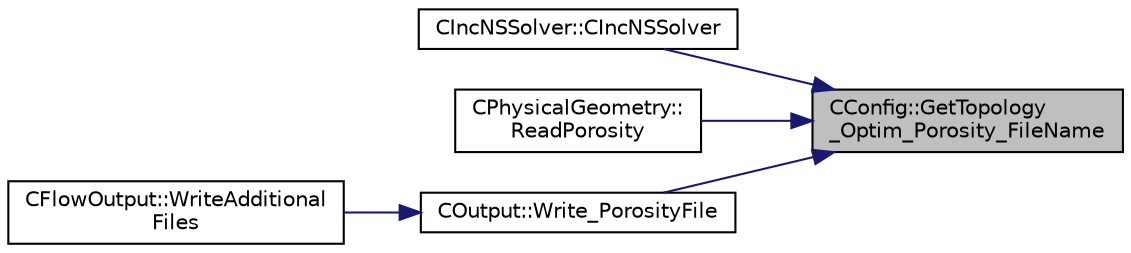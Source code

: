 digraph "CConfig::GetTopology_Optim_Porosity_FileName"
{
 // LATEX_PDF_SIZE
  edge [fontname="Helvetica",fontsize="10",labelfontname="Helvetica",labelfontsize="10"];
  node [fontname="Helvetica",fontsize="10",shape=record];
  rankdir="RL";
  Node1 [label="CConfig::GetTopology\l_Optim_Porosity_FileName",height=0.2,width=0.4,color="black", fillcolor="grey75", style="filled", fontcolor="black",tooltip="Get name of output file for topology optimization derivatives."];
  Node1 -> Node2 [dir="back",color="midnightblue",fontsize="10",style="solid",fontname="Helvetica"];
  Node2 [label="CIncNSSolver::CIncNSSolver",height=0.2,width=0.4,color="black", fillcolor="white", style="filled",URL="$classCIncNSSolver.html#a82152ac7e91fb1c5c073d98a1f08e2aa",tooltip="Constructor of the class."];
  Node1 -> Node3 [dir="back",color="midnightblue",fontsize="10",style="solid",fontname="Helvetica"];
  Node3 [label="CPhysicalGeometry::\lReadPorosity",height=0.2,width=0.4,color="black", fillcolor="white", style="filled",URL="$classCPhysicalGeometry.html#acb928dc06c6b12b3d55100bc80873e79",tooltip="A virtual member."];
  Node1 -> Node4 [dir="back",color="midnightblue",fontsize="10",style="solid",fontname="Helvetica"];
  Node4 [label="COutput::Write_PorosityFile",height=0.2,width=0.4,color="black", fillcolor="white", style="filled",URL="$classCOutput.html#a8f1e4736ac839bbc198cfd7ea0d71575",tooltip="Write a template porosity profile file for topology optimization."];
  Node4 -> Node5 [dir="back",color="midnightblue",fontsize="10",style="solid",fontname="Helvetica"];
  Node5 [label="CFlowOutput::WriteAdditional\lFiles",height=0.2,width=0.4,color="black", fillcolor="white", style="filled",URL="$classCFlowOutput.html#aaac3fb7b2575967b157c306065ab1ea8",tooltip="Write any additional files defined for the current solver."];
}
